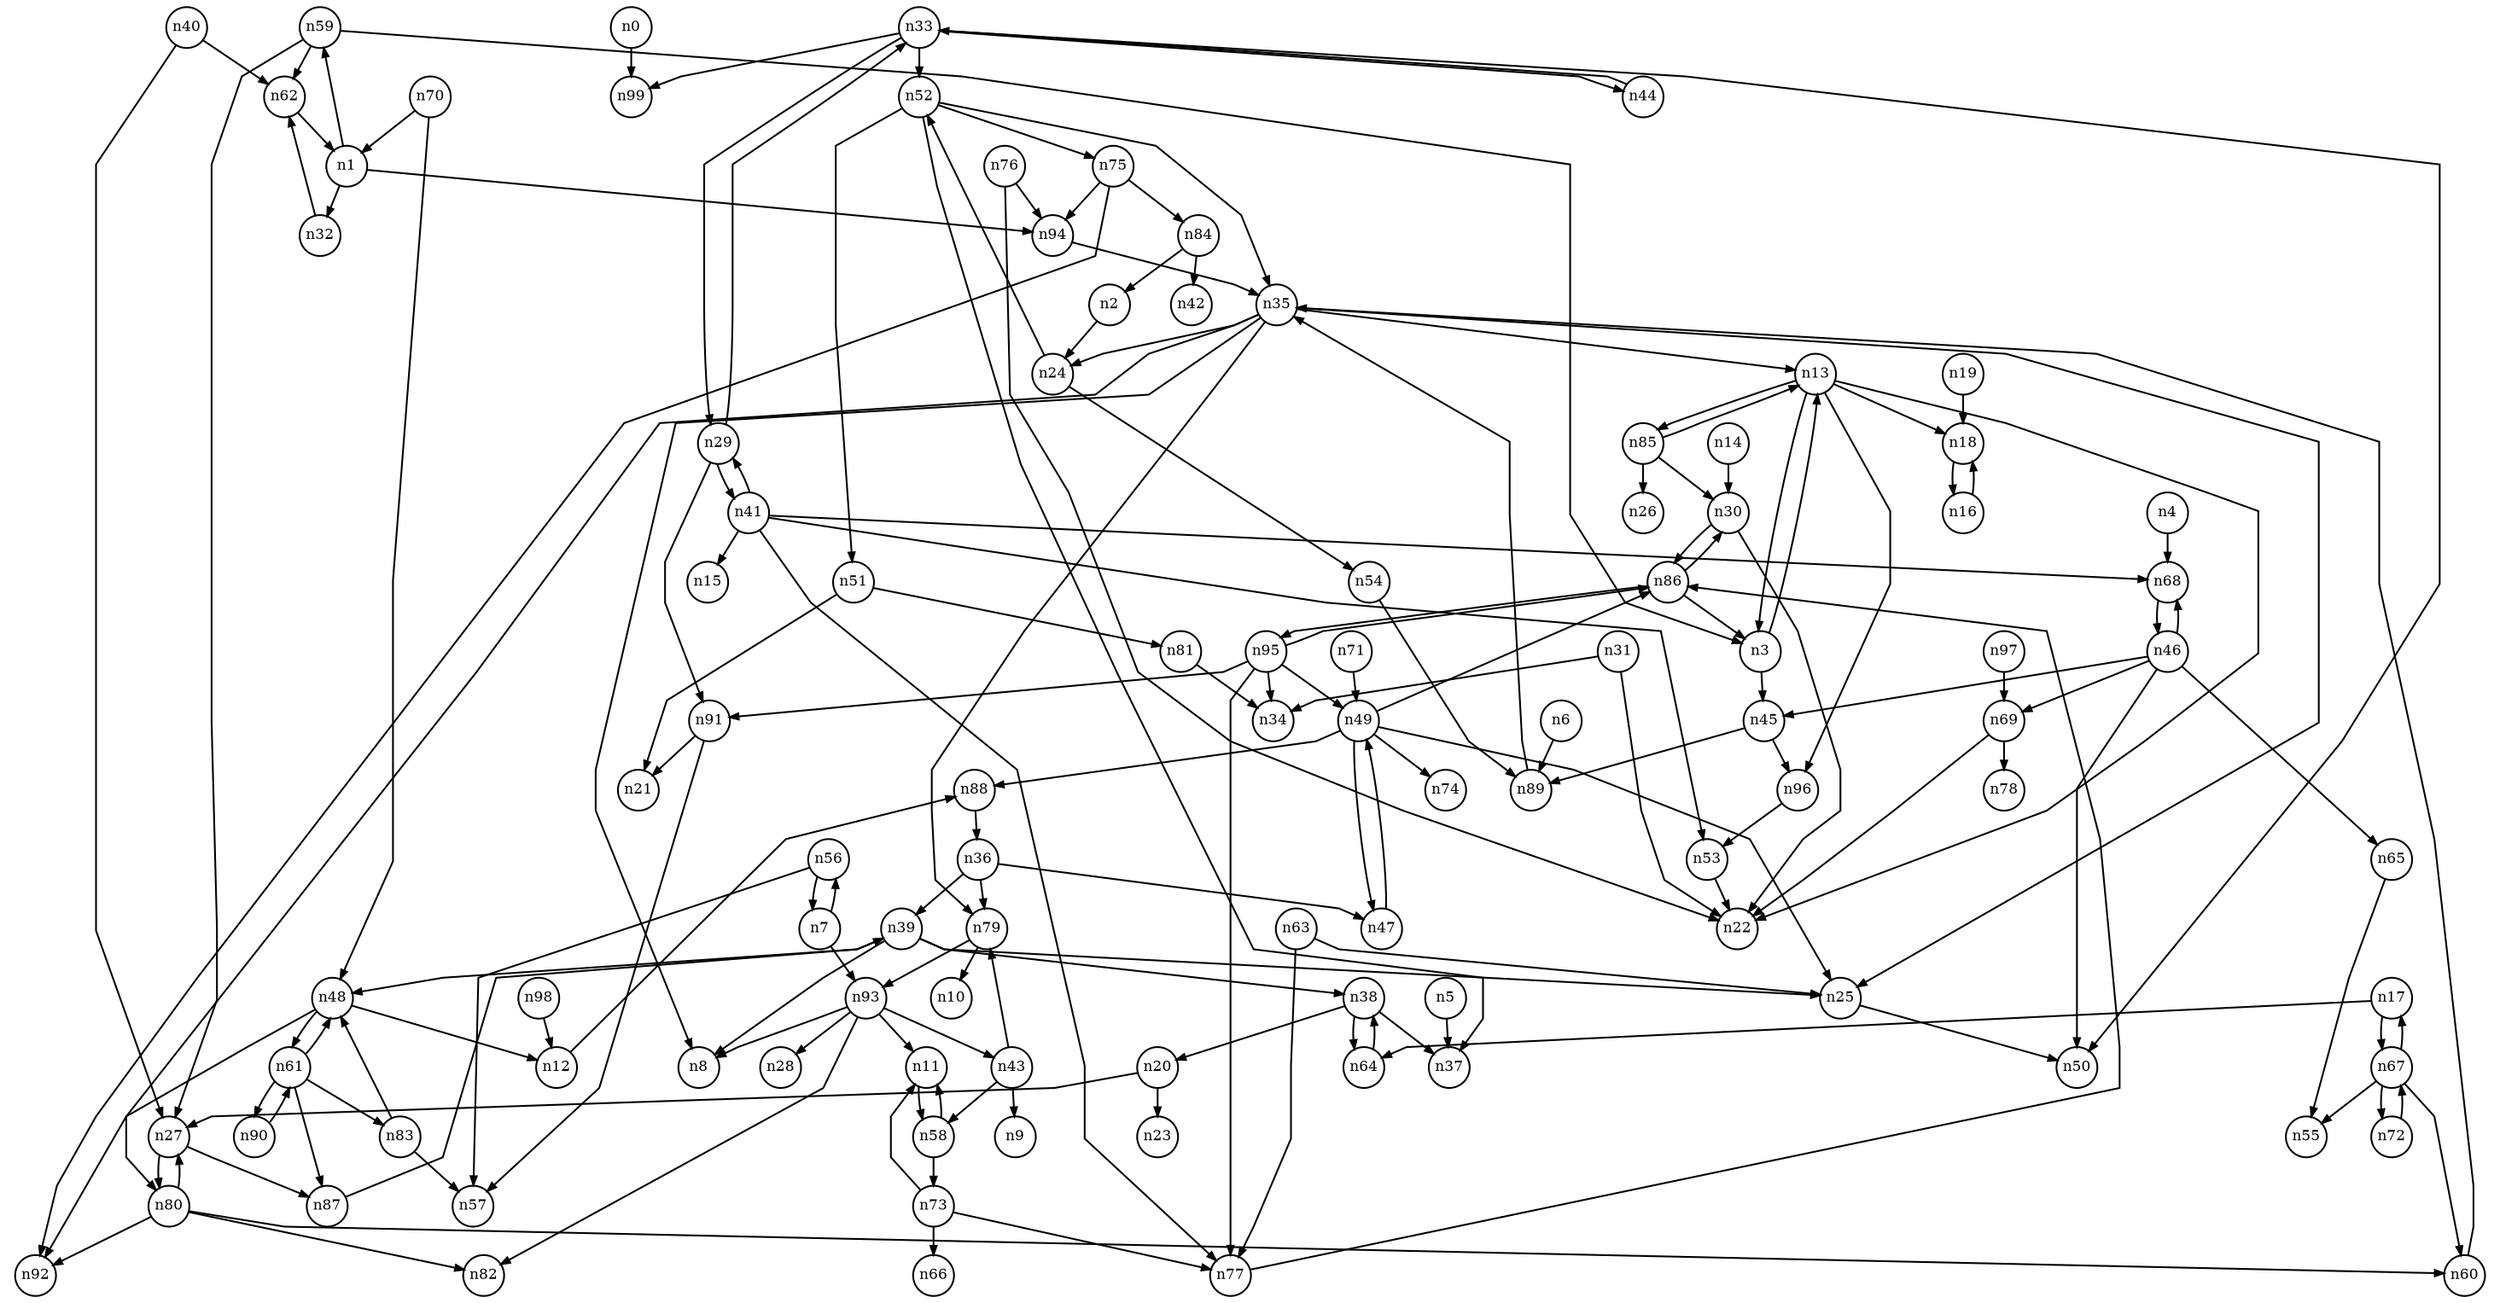 digraph G{
splines=polyline;
ranksep=0.22;
nodesep=0.22;
nodesize=0.32;
fontsize=8
edge [arrowsize=0.5]
node [fontsize=8 shape=circle width=0.32 fixedsize=shape];

n0 -> n99
n32 -> n62
n1 -> n32
n1 -> n94
n1 -> n59
n94 -> n35
n24 -> n52
n24 -> n54
n2 -> n24
n45 -> n89
n45 -> n96
n3 -> n45
n3 -> n13
n68 -> n46
n4 -> n68
n5 -> n37
n89 -> n35
n6 -> n89
n93 -> n8
n93 -> n11
n93 -> n28
n93 -> n82
n93 -> n43
n7 -> n93
n7 -> n56
n88 -> n36
n12 -> n88
n13 -> n3
n13 -> n18
n13 -> n22
n13 -> n96
n13 -> n85
n18 -> n16
n96 -> n53
n30 -> n22
n30 -> n86
n14 -> n30
n64 -> n38
n17 -> n64
n17 -> n67
n67 -> n55
n67 -> n60
n67 -> n72
n67 -> n17
n16 -> n18
n19 -> n18
n20 -> n23
n20 -> n27
n27 -> n87
n27 -> n80
n52 -> n37
n52 -> n51
n52 -> n75
n52 -> n35
n54 -> n89
n25 -> n50
n87 -> n39
n41 -> n15
n41 -> n53
n41 -> n68
n41 -> n77
n41 -> n29
n29 -> n41
n29 -> n91
n29 -> n33
n91 -> n21
n91 -> n57
n31 -> n22
n31 -> n34
n33 -> n29
n33 -> n44
n33 -> n50
n33 -> n52
n33 -> n99
n44 -> n33
n35 -> n8
n35 -> n13
n35 -> n24
n35 -> n25
n35 -> n79
n35 -> n80
n79 -> n10
n79 -> n93
n80 -> n27
n80 -> n60
n80 -> n82
n80 -> n92
n39 -> n8
n39 -> n25
n39 -> n38
n39 -> n48
n36 -> n39
n36 -> n47
n36 -> n79
n47 -> n49
n38 -> n20
n38 -> n37
n38 -> n64
n48 -> n12
n48 -> n92
n48 -> n61
n40 -> n27
n40 -> n62
n62 -> n1
n53 -> n22
n77 -> n86
n43 -> n9
n43 -> n58
n43 -> n79
n58 -> n11
n58 -> n73
n46 -> n45
n46 -> n50
n46 -> n65
n46 -> n68
n46 -> n69
n65 -> n55
n69 -> n22
n69 -> n78
n49 -> n25
n49 -> n47
n49 -> n74
n49 -> n88
n49 -> n86
n51 -> n21
n51 -> n81
n81 -> n34
n75 -> n84
n75 -> n92
n75 -> n94
n56 -> n7
n56 -> n57
n11 -> n58
n73 -> n11
n73 -> n66
n73 -> n77
n59 -> n3
n59 -> n27
n59 -> n62
n61 -> n48
n61 -> n83
n61 -> n87
n61 -> n90
n83 -> n48
n83 -> n57
n63 -> n25
n63 -> n77
n60 -> n35
n72 -> n67
n70 -> n1
n70 -> n48
n71 -> n49
n84 -> n42
n84 -> n2
n76 -> n22
n76 -> n94
n85 -> n13
n85 -> n26
n85 -> n30
n86 -> n3
n86 -> n30
n86 -> n95
n95 -> n34
n95 -> n49
n95 -> n77
n95 -> n91
n95 -> n86
n90 -> n61
n97 -> n69
n98 -> n12
}
